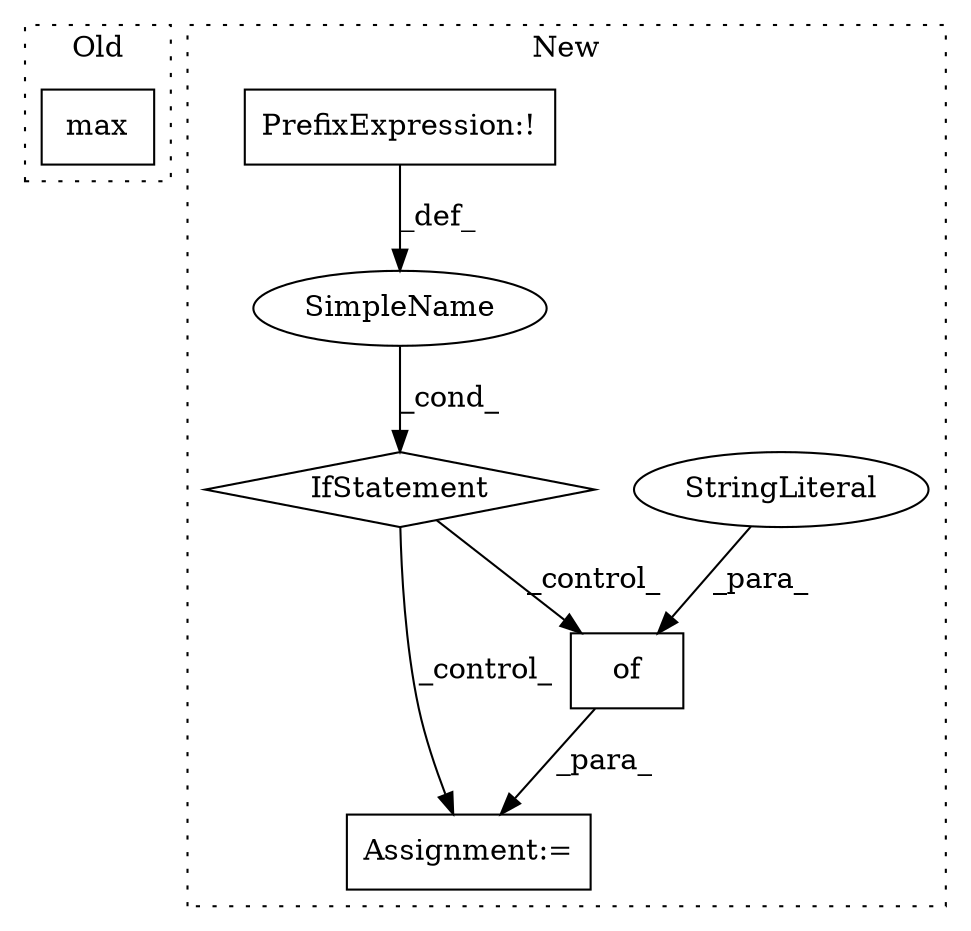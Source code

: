 digraph G {
subgraph cluster0 {
1 [label="max" a="32" s="3258" l="5" shape="box"];
label = "Old";
style="dotted";
}
subgraph cluster1 {
2 [label="of" a="32" s="2726,2749" l="3,1" shape="box"];
3 [label="StringLiteral" a="45" s="2729" l="8" shape="ellipse"];
4 [label="Assignment:=" a="7" s="2721" l="1" shape="box"];
5 [label="IfStatement" a="25" s="2669,2705" l="4,2" shape="diamond"];
6 [label="PrefixExpression:!" a="38" s="2673" l="1" shape="box"];
7 [label="SimpleName" a="42" s="" l="" shape="ellipse"];
label = "New";
style="dotted";
}
2 -> 4 [label="_para_"];
3 -> 2 [label="_para_"];
5 -> 4 [label="_control_"];
5 -> 2 [label="_control_"];
6 -> 7 [label="_def_"];
7 -> 5 [label="_cond_"];
}